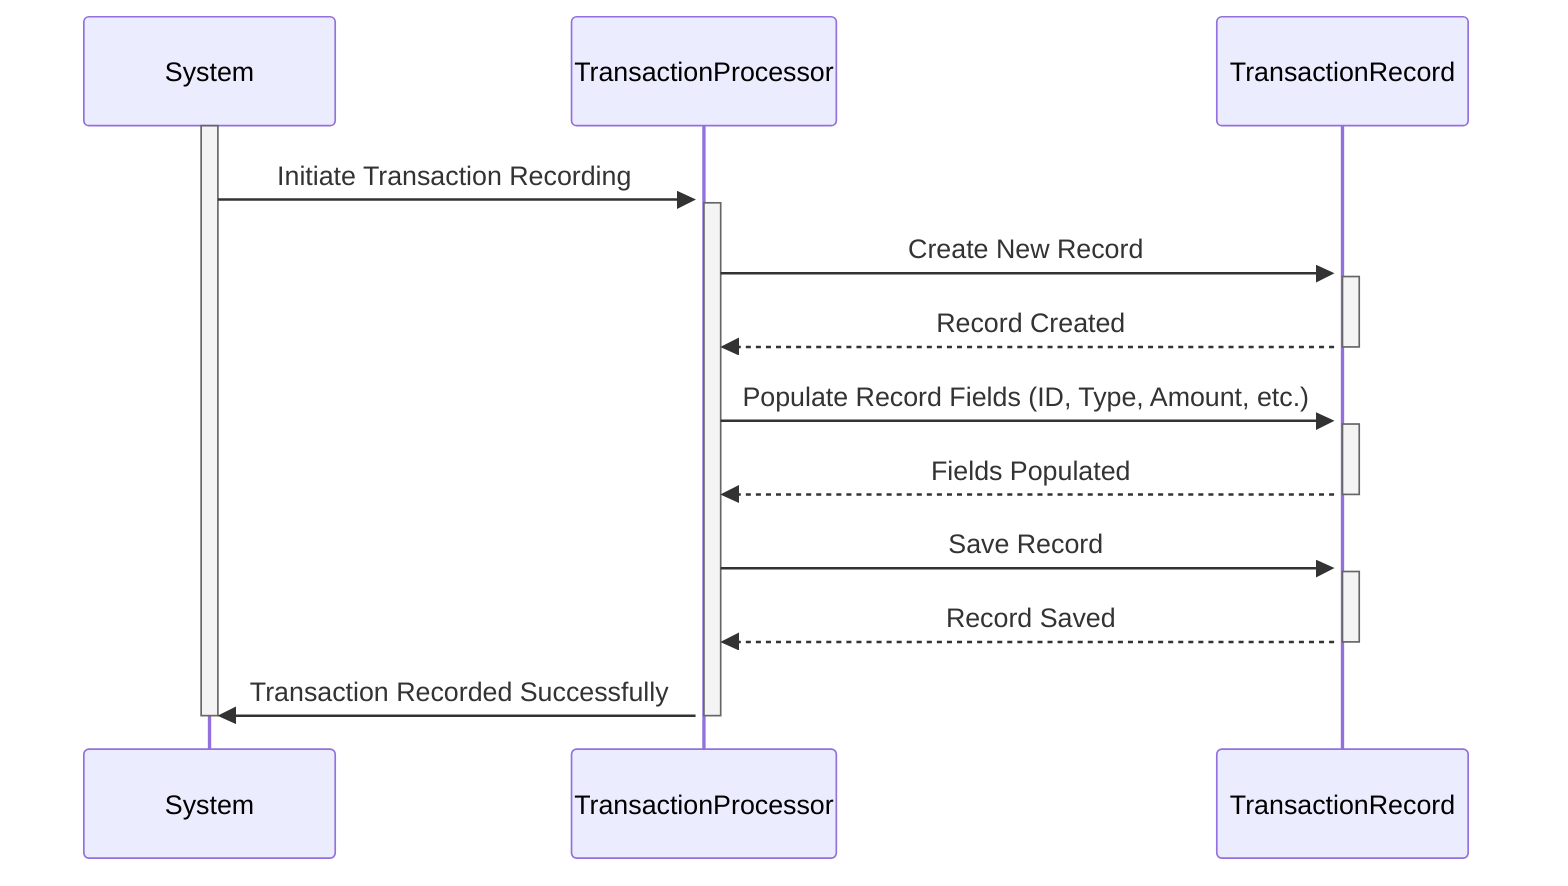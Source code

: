 sequenceDiagram
    participant System
    participant TransactionProcessor
    participant TransactionRecord

    activate System
    System->>+TransactionProcessor: Initiate Transaction Recording
    activate TransactionProcessor
    TransactionProcessor->>+TransactionRecord: Create New Record
    activate TransactionRecord
    TransactionRecord-->>-TransactionProcessor: Record Created
    TransactionProcessor->>+TransactionRecord: Populate Record Fields (ID, Type, Amount, etc.)
    TransactionRecord-->>-TransactionProcessor: Fields Populated
    TransactionProcessor->>+TransactionRecord: Save Record
    TransactionRecord-->>-TransactionProcessor: Record Saved
    TransactionProcessor->>System: Transaction Recorded Successfully
    deactivate TransactionProcessor
    deactivate System